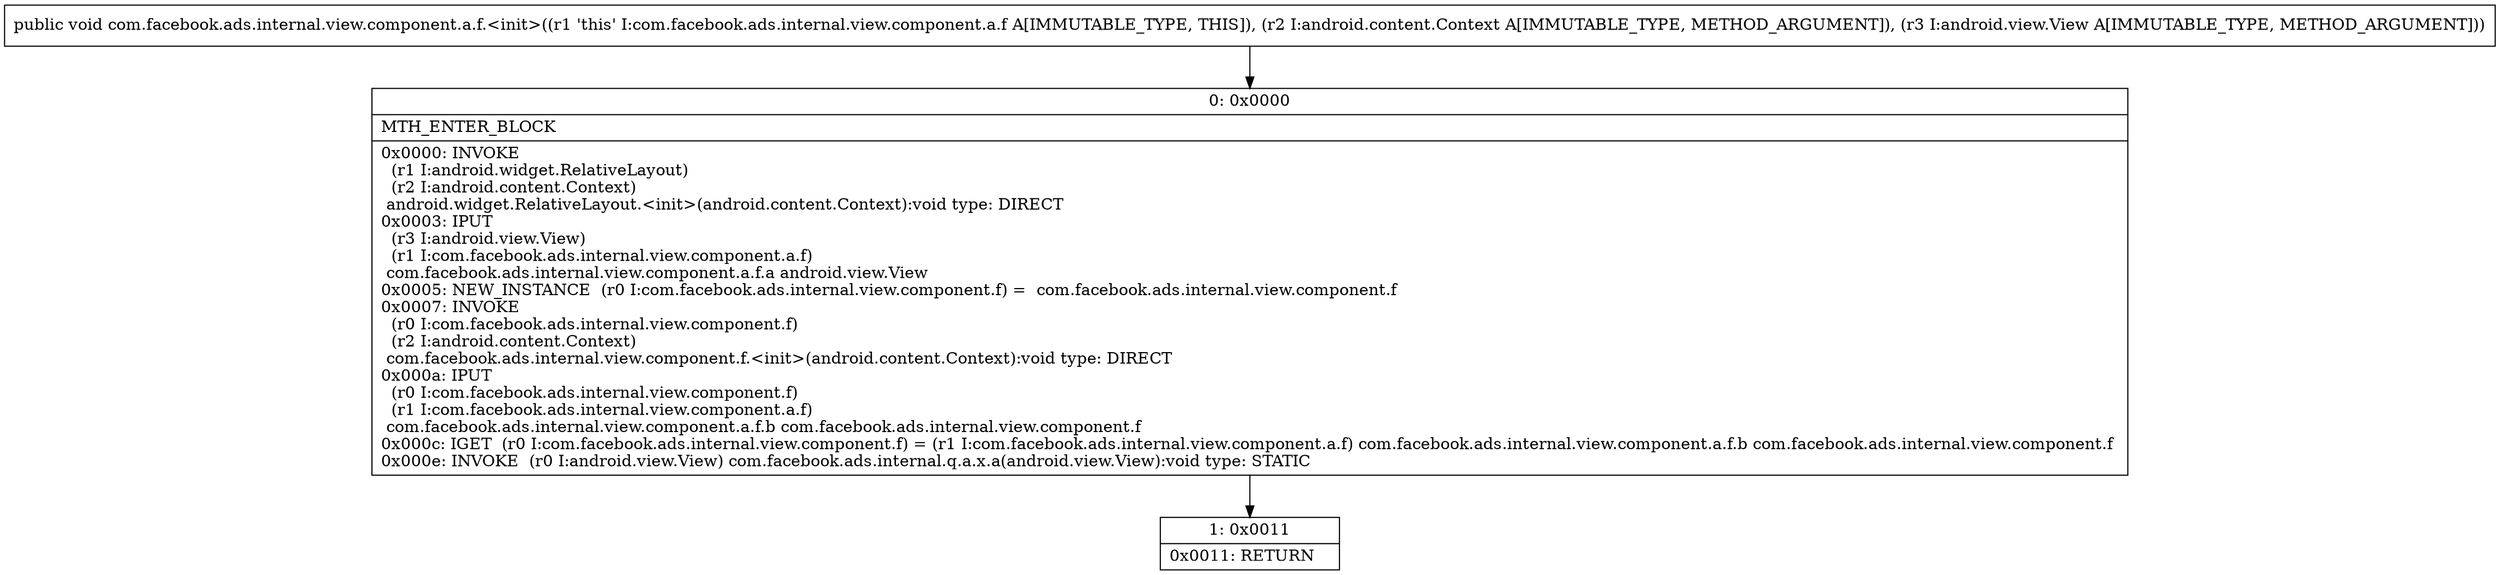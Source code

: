 digraph "CFG forcom.facebook.ads.internal.view.component.a.f.\<init\>(Landroid\/content\/Context;Landroid\/view\/View;)V" {
Node_0 [shape=record,label="{0\:\ 0x0000|MTH_ENTER_BLOCK\l|0x0000: INVOKE  \l  (r1 I:android.widget.RelativeLayout)\l  (r2 I:android.content.Context)\l android.widget.RelativeLayout.\<init\>(android.content.Context):void type: DIRECT \l0x0003: IPUT  \l  (r3 I:android.view.View)\l  (r1 I:com.facebook.ads.internal.view.component.a.f)\l com.facebook.ads.internal.view.component.a.f.a android.view.View \l0x0005: NEW_INSTANCE  (r0 I:com.facebook.ads.internal.view.component.f) =  com.facebook.ads.internal.view.component.f \l0x0007: INVOKE  \l  (r0 I:com.facebook.ads.internal.view.component.f)\l  (r2 I:android.content.Context)\l com.facebook.ads.internal.view.component.f.\<init\>(android.content.Context):void type: DIRECT \l0x000a: IPUT  \l  (r0 I:com.facebook.ads.internal.view.component.f)\l  (r1 I:com.facebook.ads.internal.view.component.a.f)\l com.facebook.ads.internal.view.component.a.f.b com.facebook.ads.internal.view.component.f \l0x000c: IGET  (r0 I:com.facebook.ads.internal.view.component.f) = (r1 I:com.facebook.ads.internal.view.component.a.f) com.facebook.ads.internal.view.component.a.f.b com.facebook.ads.internal.view.component.f \l0x000e: INVOKE  (r0 I:android.view.View) com.facebook.ads.internal.q.a.x.a(android.view.View):void type: STATIC \l}"];
Node_1 [shape=record,label="{1\:\ 0x0011|0x0011: RETURN   \l}"];
MethodNode[shape=record,label="{public void com.facebook.ads.internal.view.component.a.f.\<init\>((r1 'this' I:com.facebook.ads.internal.view.component.a.f A[IMMUTABLE_TYPE, THIS]), (r2 I:android.content.Context A[IMMUTABLE_TYPE, METHOD_ARGUMENT]), (r3 I:android.view.View A[IMMUTABLE_TYPE, METHOD_ARGUMENT])) }"];
MethodNode -> Node_0;
Node_0 -> Node_1;
}

